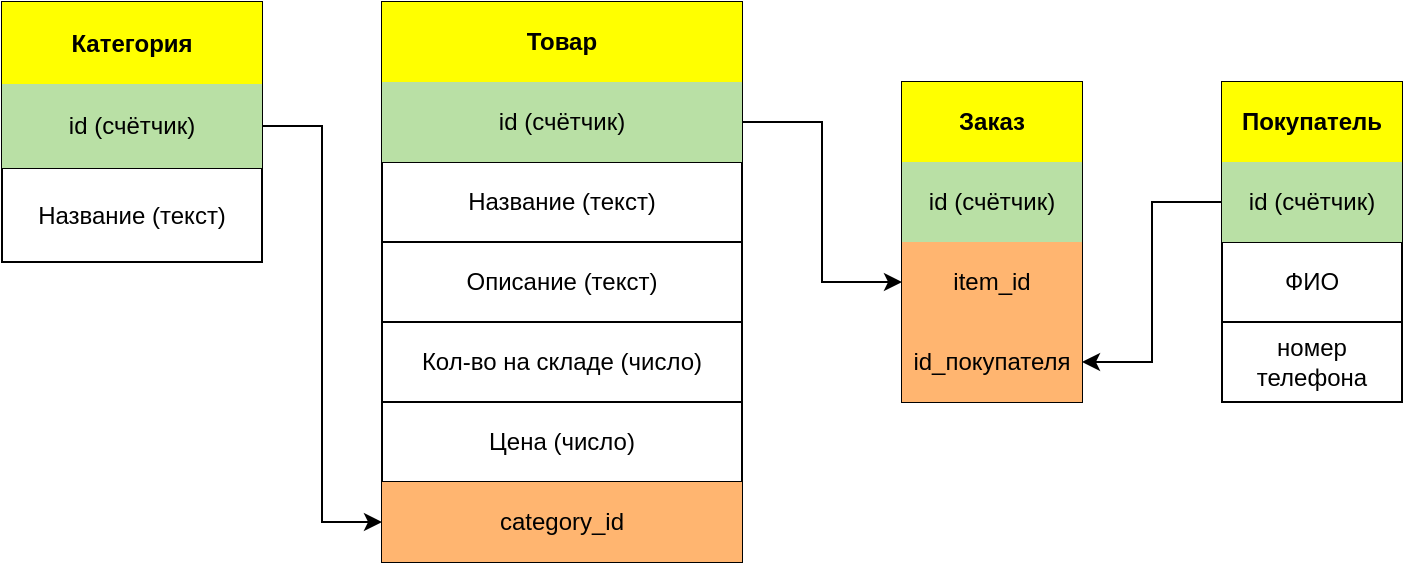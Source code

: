 <mxfile version="21.3.2" type="device">
  <diagram name="Страница 1" id="5PX_qYvqu08WavRpdu_r">
    <mxGraphModel dx="1954" dy="770" grid="1" gridSize="10" guides="1" tooltips="1" connect="1" arrows="1" fold="1" page="1" pageScale="1" pageWidth="827" pageHeight="1169" math="0" shadow="0">
      <root>
        <mxCell id="0" />
        <mxCell id="1" parent="0" />
        <mxCell id="HDSiYh7JOPLEq96-NY4h-1" value="" style="shape=table;startSize=0;container=1;collapsible=0;childLayout=tableLayout;" vertex="1" parent="1">
          <mxGeometry x="-270" y="520" width="180" height="280" as="geometry" />
        </mxCell>
        <mxCell id="HDSiYh7JOPLEq96-NY4h-2" value="" style="shape=tableRow;horizontal=0;startSize=0;swimlaneHead=0;swimlaneBody=0;strokeColor=inherit;top=0;left=0;bottom=0;right=0;collapsible=0;dropTarget=0;fillColor=none;points=[[0,0.5],[1,0.5]];portConstraint=eastwest;" vertex="1" parent="HDSiYh7JOPLEq96-NY4h-1">
          <mxGeometry width="180" height="40" as="geometry" />
        </mxCell>
        <mxCell id="HDSiYh7JOPLEq96-NY4h-3" value="&lt;b&gt;Товар&lt;/b&gt;" style="shape=partialRectangle;html=1;whiteSpace=wrap;connectable=0;strokeColor=inherit;overflow=hidden;fillColor=#FFFF00;top=0;left=0;bottom=0;right=0;pointerEvents=1;" vertex="1" parent="HDSiYh7JOPLEq96-NY4h-2">
          <mxGeometry width="180" height="40" as="geometry">
            <mxRectangle width="180" height="40" as="alternateBounds" />
          </mxGeometry>
        </mxCell>
        <mxCell id="HDSiYh7JOPLEq96-NY4h-12" style="shape=tableRow;horizontal=0;startSize=0;swimlaneHead=0;swimlaneBody=0;strokeColor=inherit;top=0;left=0;bottom=0;right=0;collapsible=0;dropTarget=0;fillColor=none;points=[[0,0.5],[1,0.5]];portConstraint=eastwest;" vertex="1" parent="HDSiYh7JOPLEq96-NY4h-1">
          <mxGeometry y="40" width="180" height="40" as="geometry" />
        </mxCell>
        <mxCell id="HDSiYh7JOPLEq96-NY4h-13" value="id (счётчик)" style="shape=partialRectangle;html=1;whiteSpace=wrap;connectable=0;strokeColor=inherit;overflow=hidden;fillColor=#B9E0A5;top=0;left=0;bottom=0;right=0;pointerEvents=1;" vertex="1" parent="HDSiYh7JOPLEq96-NY4h-12">
          <mxGeometry width="180" height="40" as="geometry">
            <mxRectangle width="180" height="40" as="alternateBounds" />
          </mxGeometry>
        </mxCell>
        <mxCell id="HDSiYh7JOPLEq96-NY4h-4" value="" style="shape=tableRow;horizontal=0;startSize=0;swimlaneHead=0;swimlaneBody=0;strokeColor=inherit;top=0;left=0;bottom=0;right=0;collapsible=0;dropTarget=0;fillColor=none;points=[[0,0.5],[1,0.5]];portConstraint=eastwest;" vertex="1" parent="HDSiYh7JOPLEq96-NY4h-1">
          <mxGeometry y="80" width="180" height="40" as="geometry" />
        </mxCell>
        <mxCell id="HDSiYh7JOPLEq96-NY4h-5" value="Название (текст)" style="shape=partialRectangle;html=1;whiteSpace=wrap;connectable=0;strokeColor=inherit;overflow=hidden;fillColor=none;top=0;left=0;bottom=0;right=0;pointerEvents=1;" vertex="1" parent="HDSiYh7JOPLEq96-NY4h-4">
          <mxGeometry width="180" height="40" as="geometry">
            <mxRectangle width="180" height="40" as="alternateBounds" />
          </mxGeometry>
        </mxCell>
        <mxCell id="HDSiYh7JOPLEq96-NY4h-6" value="" style="shape=tableRow;horizontal=0;startSize=0;swimlaneHead=0;swimlaneBody=0;strokeColor=inherit;top=0;left=0;bottom=0;right=0;collapsible=0;dropTarget=0;fillColor=none;points=[[0,0.5],[1,0.5]];portConstraint=eastwest;" vertex="1" parent="HDSiYh7JOPLEq96-NY4h-1">
          <mxGeometry y="120" width="180" height="40" as="geometry" />
        </mxCell>
        <mxCell id="HDSiYh7JOPLEq96-NY4h-7" value="Описание (текст)" style="shape=partialRectangle;html=1;whiteSpace=wrap;connectable=0;strokeColor=inherit;overflow=hidden;fillColor=none;top=0;left=0;bottom=0;right=0;pointerEvents=1;" vertex="1" parent="HDSiYh7JOPLEq96-NY4h-6">
          <mxGeometry width="180" height="40" as="geometry">
            <mxRectangle width="180" height="40" as="alternateBounds" />
          </mxGeometry>
        </mxCell>
        <mxCell id="HDSiYh7JOPLEq96-NY4h-8" value="" style="shape=tableRow;horizontal=0;startSize=0;swimlaneHead=0;swimlaneBody=0;strokeColor=inherit;top=0;left=0;bottom=0;right=0;collapsible=0;dropTarget=0;fillColor=none;points=[[0,0.5],[1,0.5]];portConstraint=eastwest;" vertex="1" parent="HDSiYh7JOPLEq96-NY4h-1">
          <mxGeometry y="160" width="180" height="40" as="geometry" />
        </mxCell>
        <mxCell id="HDSiYh7JOPLEq96-NY4h-9" value="Кол-во на складе (число)" style="shape=partialRectangle;html=1;whiteSpace=wrap;connectable=0;strokeColor=inherit;overflow=hidden;fillColor=none;top=0;left=0;bottom=0;right=0;pointerEvents=1;" vertex="1" parent="HDSiYh7JOPLEq96-NY4h-8">
          <mxGeometry width="180" height="40" as="geometry">
            <mxRectangle width="180" height="40" as="alternateBounds" />
          </mxGeometry>
        </mxCell>
        <mxCell id="HDSiYh7JOPLEq96-NY4h-10" value="" style="shape=tableRow;horizontal=0;startSize=0;swimlaneHead=0;swimlaneBody=0;strokeColor=inherit;top=0;left=0;bottom=0;right=0;collapsible=0;dropTarget=0;fillColor=none;points=[[0,0.5],[1,0.5]];portConstraint=eastwest;" vertex="1" parent="HDSiYh7JOPLEq96-NY4h-1">
          <mxGeometry y="200" width="180" height="40" as="geometry" />
        </mxCell>
        <mxCell id="HDSiYh7JOPLEq96-NY4h-11" value="Цена (число)" style="shape=partialRectangle;html=1;whiteSpace=wrap;connectable=0;strokeColor=inherit;overflow=hidden;fillColor=none;top=0;left=0;bottom=0;right=0;pointerEvents=1;" vertex="1" parent="HDSiYh7JOPLEq96-NY4h-10">
          <mxGeometry width="180" height="40" as="geometry">
            <mxRectangle width="180" height="40" as="alternateBounds" />
          </mxGeometry>
        </mxCell>
        <mxCell id="HDSiYh7JOPLEq96-NY4h-23" style="shape=tableRow;horizontal=0;startSize=0;swimlaneHead=0;swimlaneBody=0;strokeColor=inherit;top=0;left=0;bottom=0;right=0;collapsible=0;dropTarget=0;fillColor=none;points=[[0,0.5],[1,0.5]];portConstraint=eastwest;" vertex="1" parent="HDSiYh7JOPLEq96-NY4h-1">
          <mxGeometry y="240" width="180" height="40" as="geometry" />
        </mxCell>
        <mxCell id="HDSiYh7JOPLEq96-NY4h-24" value="category_id" style="shape=partialRectangle;html=1;whiteSpace=wrap;connectable=0;strokeColor=inherit;overflow=hidden;fillColor=#FFB570;top=0;left=0;bottom=0;right=0;pointerEvents=1;" vertex="1" parent="HDSiYh7JOPLEq96-NY4h-23">
          <mxGeometry width="180" height="40" as="geometry">
            <mxRectangle width="180" height="40" as="alternateBounds" />
          </mxGeometry>
        </mxCell>
        <mxCell id="HDSiYh7JOPLEq96-NY4h-14" value="" style="shape=table;startSize=0;container=1;collapsible=0;childLayout=tableLayout;" vertex="1" parent="1">
          <mxGeometry x="-460" y="520" width="130" height="130" as="geometry" />
        </mxCell>
        <mxCell id="HDSiYh7JOPLEq96-NY4h-15" value="" style="shape=tableRow;horizontal=0;startSize=0;swimlaneHead=0;swimlaneBody=0;strokeColor=inherit;top=0;left=0;bottom=0;right=0;collapsible=0;dropTarget=0;fillColor=none;points=[[0,0.5],[1,0.5]];portConstraint=eastwest;" vertex="1" parent="HDSiYh7JOPLEq96-NY4h-14">
          <mxGeometry width="130" height="41" as="geometry" />
        </mxCell>
        <mxCell id="HDSiYh7JOPLEq96-NY4h-16" value="&lt;b&gt;Категория&lt;/b&gt;" style="shape=partialRectangle;html=1;whiteSpace=wrap;connectable=0;strokeColor=inherit;overflow=hidden;fillColor=#FFFF00;top=0;left=0;bottom=0;right=0;pointerEvents=1;" vertex="1" parent="HDSiYh7JOPLEq96-NY4h-15">
          <mxGeometry width="130" height="41" as="geometry">
            <mxRectangle width="130" height="41" as="alternateBounds" />
          </mxGeometry>
        </mxCell>
        <mxCell id="HDSiYh7JOPLEq96-NY4h-17" value="" style="shape=tableRow;horizontal=0;startSize=0;swimlaneHead=0;swimlaneBody=0;strokeColor=#000000;top=0;left=0;bottom=0;right=0;collapsible=0;dropTarget=0;fillColor=none;points=[[0,0.5],[1,0.5]];portConstraint=eastwest;" vertex="1" parent="HDSiYh7JOPLEq96-NY4h-14">
          <mxGeometry y="41" width="130" height="42" as="geometry" />
        </mxCell>
        <mxCell id="HDSiYh7JOPLEq96-NY4h-18" value="id (счётчик)" style="shape=partialRectangle;html=1;whiteSpace=wrap;connectable=0;strokeColor=#000000;overflow=hidden;fillColor=#B9E0A5;top=0;left=0;bottom=0;right=0;pointerEvents=1;" vertex="1" parent="HDSiYh7JOPLEq96-NY4h-17">
          <mxGeometry width="130" height="42" as="geometry">
            <mxRectangle width="130" height="42" as="alternateBounds" />
          </mxGeometry>
        </mxCell>
        <mxCell id="HDSiYh7JOPLEq96-NY4h-19" value="" style="shape=tableRow;horizontal=0;startSize=0;swimlaneHead=0;swimlaneBody=0;strokeColor=inherit;top=0;left=0;bottom=0;right=0;collapsible=0;dropTarget=0;fillColor=none;points=[[0,0.5],[1,0.5]];portConstraint=eastwest;" vertex="1" parent="HDSiYh7JOPLEq96-NY4h-14">
          <mxGeometry y="83" width="130" height="47" as="geometry" />
        </mxCell>
        <mxCell id="HDSiYh7JOPLEq96-NY4h-20" value="Название (текст)" style="shape=partialRectangle;html=1;whiteSpace=wrap;connectable=0;strokeColor=inherit;overflow=hidden;fillColor=none;top=0;left=0;bottom=0;right=0;pointerEvents=1;" vertex="1" parent="HDSiYh7JOPLEq96-NY4h-19">
          <mxGeometry width="130" height="47" as="geometry">
            <mxRectangle width="130" height="47" as="alternateBounds" />
          </mxGeometry>
        </mxCell>
        <mxCell id="HDSiYh7JOPLEq96-NY4h-25" value="" style="shape=table;startSize=0;container=1;collapsible=0;childLayout=tableLayout;" vertex="1" parent="1">
          <mxGeometry x="150" y="560" width="90" height="160" as="geometry" />
        </mxCell>
        <mxCell id="HDSiYh7JOPLEq96-NY4h-26" value="" style="shape=tableRow;horizontal=0;startSize=0;swimlaneHead=0;swimlaneBody=0;strokeColor=inherit;top=0;left=0;bottom=0;right=0;collapsible=0;dropTarget=0;fillColor=none;points=[[0,0.5],[1,0.5]];portConstraint=eastwest;" vertex="1" parent="HDSiYh7JOPLEq96-NY4h-25">
          <mxGeometry width="90" height="40" as="geometry" />
        </mxCell>
        <mxCell id="HDSiYh7JOPLEq96-NY4h-27" value="&lt;b&gt;Покупатель&lt;/b&gt;" style="shape=partialRectangle;html=1;whiteSpace=wrap;connectable=0;strokeColor=#000000;overflow=hidden;fillColor=#FFFF00;top=0;left=0;bottom=0;right=0;pointerEvents=1;" vertex="1" parent="HDSiYh7JOPLEq96-NY4h-26">
          <mxGeometry width="90" height="40" as="geometry">
            <mxRectangle width="90" height="40" as="alternateBounds" />
          </mxGeometry>
        </mxCell>
        <mxCell id="HDSiYh7JOPLEq96-NY4h-28" value="" style="shape=tableRow;horizontal=0;startSize=0;swimlaneHead=0;swimlaneBody=0;strokeColor=inherit;top=0;left=0;bottom=0;right=0;collapsible=0;dropTarget=0;fillColor=none;points=[[0,0.5],[1,0.5]];portConstraint=eastwest;" vertex="1" parent="HDSiYh7JOPLEq96-NY4h-25">
          <mxGeometry y="40" width="90" height="40" as="geometry" />
        </mxCell>
        <mxCell id="HDSiYh7JOPLEq96-NY4h-29" value="id (счётчик)" style="shape=partialRectangle;html=1;whiteSpace=wrap;connectable=0;strokeColor=inherit;overflow=hidden;fillColor=#B9E0A5;top=0;left=0;bottom=0;right=0;pointerEvents=1;shadow=0;" vertex="1" parent="HDSiYh7JOPLEq96-NY4h-28">
          <mxGeometry width="90" height="40" as="geometry">
            <mxRectangle width="90" height="40" as="alternateBounds" />
          </mxGeometry>
        </mxCell>
        <mxCell id="HDSiYh7JOPLEq96-NY4h-30" value="" style="shape=tableRow;horizontal=0;startSize=0;swimlaneHead=0;swimlaneBody=0;strokeColor=inherit;top=0;left=0;bottom=0;right=0;collapsible=0;dropTarget=0;fillColor=none;points=[[0,0.5],[1,0.5]];portConstraint=eastwest;" vertex="1" parent="HDSiYh7JOPLEq96-NY4h-25">
          <mxGeometry y="80" width="90" height="40" as="geometry" />
        </mxCell>
        <mxCell id="HDSiYh7JOPLEq96-NY4h-31" value="ФИО" style="shape=partialRectangle;html=1;whiteSpace=wrap;connectable=0;strokeColor=inherit;overflow=hidden;fillColor=none;top=0;left=0;bottom=0;right=0;pointerEvents=1;" vertex="1" parent="HDSiYh7JOPLEq96-NY4h-30">
          <mxGeometry width="90" height="40" as="geometry">
            <mxRectangle width="90" height="40" as="alternateBounds" />
          </mxGeometry>
        </mxCell>
        <mxCell id="HDSiYh7JOPLEq96-NY4h-32" value="" style="shape=tableRow;horizontal=0;startSize=0;swimlaneHead=0;swimlaneBody=0;strokeColor=inherit;top=0;left=0;bottom=0;right=0;collapsible=0;dropTarget=0;fillColor=none;points=[[0,0.5],[1,0.5]];portConstraint=eastwest;" vertex="1" parent="HDSiYh7JOPLEq96-NY4h-25">
          <mxGeometry y="120" width="90" height="40" as="geometry" />
        </mxCell>
        <mxCell id="HDSiYh7JOPLEq96-NY4h-33" value="номер телефона" style="shape=partialRectangle;html=1;whiteSpace=wrap;connectable=0;strokeColor=inherit;overflow=hidden;fillColor=none;top=0;left=0;bottom=0;right=0;pointerEvents=1;" vertex="1" parent="HDSiYh7JOPLEq96-NY4h-32">
          <mxGeometry width="90" height="40" as="geometry">
            <mxRectangle width="90" height="40" as="alternateBounds" />
          </mxGeometry>
        </mxCell>
        <mxCell id="HDSiYh7JOPLEq96-NY4h-34" value="" style="shape=table;startSize=0;container=1;collapsible=0;childLayout=tableLayout;" vertex="1" parent="1">
          <mxGeometry x="-10" y="560" width="90" height="160" as="geometry" />
        </mxCell>
        <mxCell id="HDSiYh7JOPLEq96-NY4h-35" value="" style="shape=tableRow;horizontal=0;startSize=0;swimlaneHead=0;swimlaneBody=0;strokeColor=inherit;top=0;left=0;bottom=0;right=0;collapsible=0;dropTarget=0;fillColor=none;points=[[0,0.5],[1,0.5]];portConstraint=eastwest;" vertex="1" parent="HDSiYh7JOPLEq96-NY4h-34">
          <mxGeometry width="90" height="40" as="geometry" />
        </mxCell>
        <mxCell id="HDSiYh7JOPLEq96-NY4h-36" value="&lt;b&gt;Заказ&lt;/b&gt;" style="shape=partialRectangle;html=1;whiteSpace=wrap;connectable=0;strokeColor=inherit;overflow=hidden;fillColor=#FFFF00;top=0;left=0;bottom=0;right=0;pointerEvents=1;" vertex="1" parent="HDSiYh7JOPLEq96-NY4h-35">
          <mxGeometry width="90" height="40" as="geometry">
            <mxRectangle width="90" height="40" as="alternateBounds" />
          </mxGeometry>
        </mxCell>
        <mxCell id="HDSiYh7JOPLEq96-NY4h-37" value="" style="shape=tableRow;horizontal=0;startSize=0;swimlaneHead=0;swimlaneBody=0;strokeColor=inherit;top=0;left=0;bottom=0;right=0;collapsible=0;dropTarget=0;fillColor=none;points=[[0,0.5],[1,0.5]];portConstraint=eastwest;" vertex="1" parent="HDSiYh7JOPLEq96-NY4h-34">
          <mxGeometry y="40" width="90" height="40" as="geometry" />
        </mxCell>
        <mxCell id="HDSiYh7JOPLEq96-NY4h-38" value="id (счётчик)" style="shape=partialRectangle;html=1;whiteSpace=wrap;connectable=0;strokeColor=inherit;overflow=hidden;fillColor=#B9E0A5;top=0;left=0;bottom=0;right=0;pointerEvents=1;" vertex="1" parent="HDSiYh7JOPLEq96-NY4h-37">
          <mxGeometry width="90" height="40" as="geometry">
            <mxRectangle width="90" height="40" as="alternateBounds" />
          </mxGeometry>
        </mxCell>
        <mxCell id="HDSiYh7JOPLEq96-NY4h-39" value="" style="shape=tableRow;horizontal=0;startSize=0;swimlaneHead=0;swimlaneBody=0;strokeColor=inherit;top=0;left=0;bottom=0;right=0;collapsible=0;dropTarget=0;fillColor=#FFB570;points=[[0,0.5],[1,0.5]];portConstraint=eastwest;" vertex="1" parent="HDSiYh7JOPLEq96-NY4h-34">
          <mxGeometry y="80" width="90" height="40" as="geometry" />
        </mxCell>
        <mxCell id="HDSiYh7JOPLEq96-NY4h-40" value="item_id" style="shape=partialRectangle;html=1;whiteSpace=wrap;connectable=0;strokeColor=inherit;overflow=hidden;fillColor=none;top=0;left=0;bottom=0;right=0;pointerEvents=1;" vertex="1" parent="HDSiYh7JOPLEq96-NY4h-39">
          <mxGeometry width="90" height="40" as="geometry">
            <mxRectangle width="90" height="40" as="alternateBounds" />
          </mxGeometry>
        </mxCell>
        <mxCell id="HDSiYh7JOPLEq96-NY4h-41" value="" style="shape=tableRow;horizontal=0;startSize=0;swimlaneHead=0;swimlaneBody=0;strokeColor=inherit;top=0;left=0;bottom=0;right=0;collapsible=0;dropTarget=0;fillColor=none;points=[[0,0.5],[1,0.5]];portConstraint=eastwest;" vertex="1" parent="HDSiYh7JOPLEq96-NY4h-34">
          <mxGeometry y="120" width="90" height="40" as="geometry" />
        </mxCell>
        <mxCell id="HDSiYh7JOPLEq96-NY4h-42" value="id_покупателя" style="shape=partialRectangle;html=1;whiteSpace=wrap;connectable=0;strokeColor=inherit;overflow=hidden;fillColor=#FFB570;top=0;left=0;bottom=0;right=0;pointerEvents=1;" vertex="1" parent="HDSiYh7JOPLEq96-NY4h-41">
          <mxGeometry width="90" height="40" as="geometry">
            <mxRectangle width="90" height="40" as="alternateBounds" />
          </mxGeometry>
        </mxCell>
        <mxCell id="HDSiYh7JOPLEq96-NY4h-43" style="edgeStyle=orthogonalEdgeStyle;rounded=0;orthogonalLoop=1;jettySize=auto;html=1;exitX=1;exitY=0.5;exitDx=0;exitDy=0;entryX=0;entryY=0.5;entryDx=0;entryDy=0;" edge="1" parent="1" source="HDSiYh7JOPLEq96-NY4h-17" target="HDSiYh7JOPLEq96-NY4h-23">
          <mxGeometry relative="1" as="geometry" />
        </mxCell>
        <mxCell id="HDSiYh7JOPLEq96-NY4h-44" style="edgeStyle=orthogonalEdgeStyle;rounded=0;orthogonalLoop=1;jettySize=auto;html=1;exitX=1;exitY=0.5;exitDx=0;exitDy=0;" edge="1" parent="1" source="HDSiYh7JOPLEq96-NY4h-12" target="HDSiYh7JOPLEq96-NY4h-39">
          <mxGeometry relative="1" as="geometry" />
        </mxCell>
        <mxCell id="HDSiYh7JOPLEq96-NY4h-46" style="edgeStyle=orthogonalEdgeStyle;rounded=0;orthogonalLoop=1;jettySize=auto;html=1;exitX=0;exitY=0.5;exitDx=0;exitDy=0;" edge="1" parent="1" source="HDSiYh7JOPLEq96-NY4h-28" target="HDSiYh7JOPLEq96-NY4h-41">
          <mxGeometry relative="1" as="geometry" />
        </mxCell>
      </root>
    </mxGraphModel>
  </diagram>
</mxfile>
